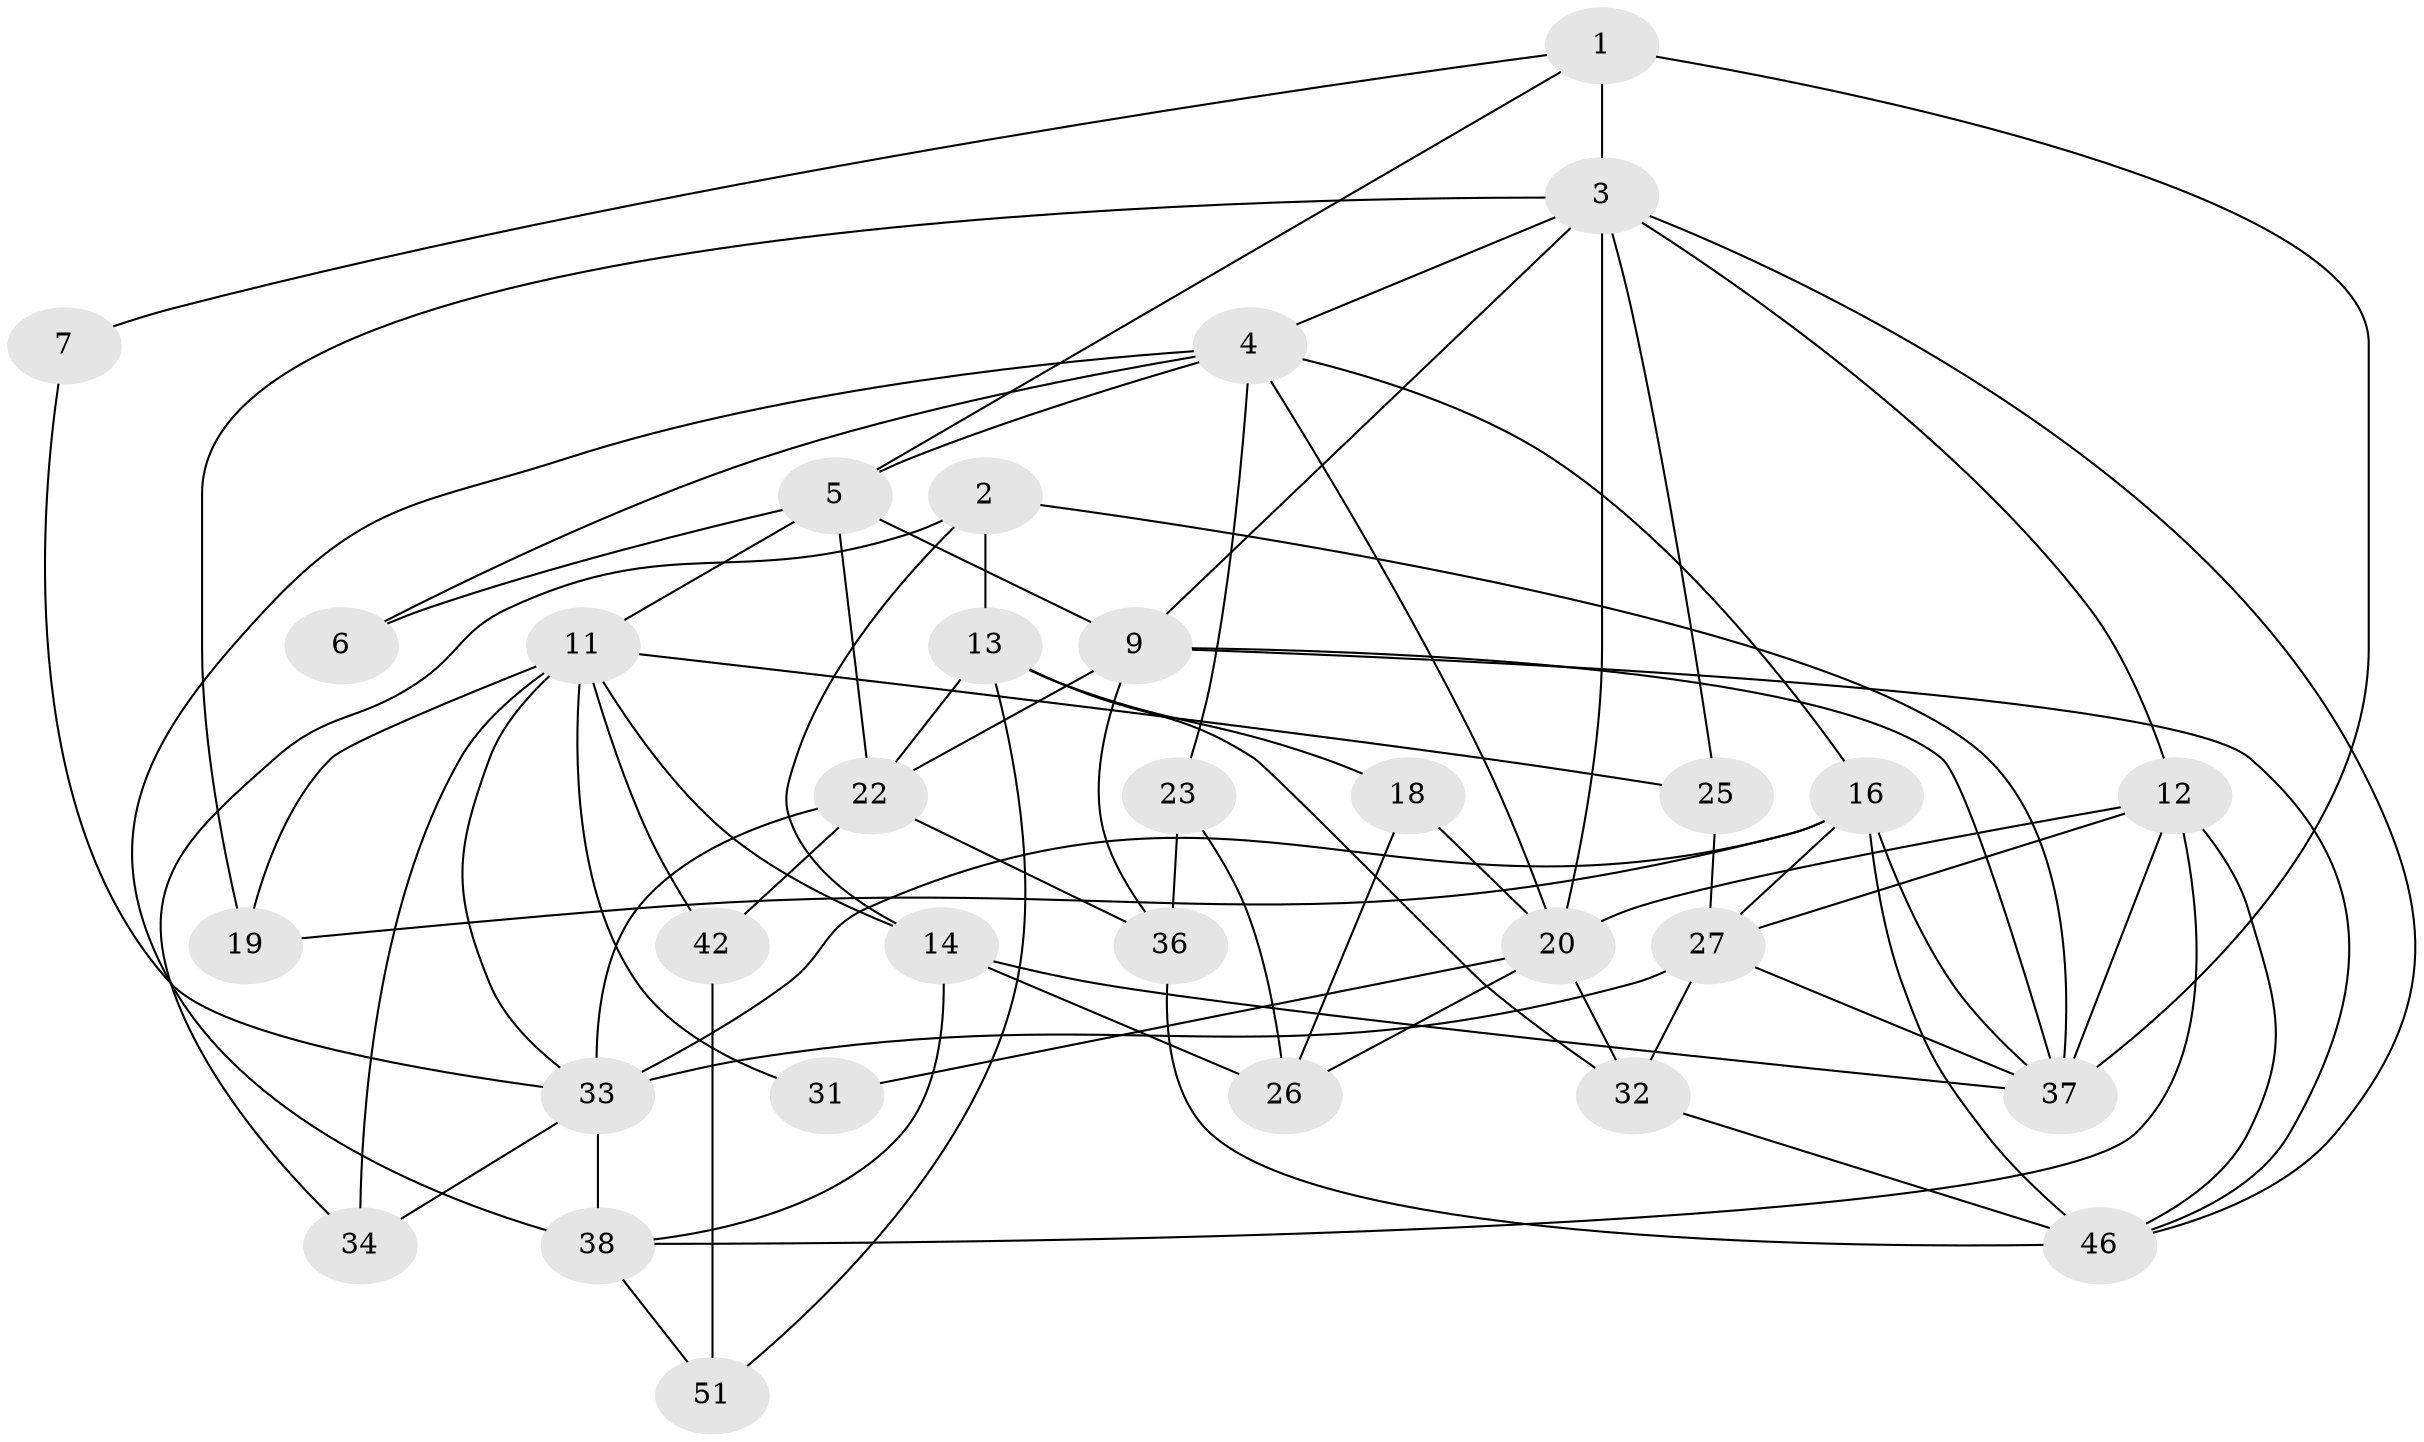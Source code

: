// original degree distribution, {4: 0.2830188679245283, 5: 0.16981132075471697, 6: 0.11320754716981132, 3: 0.3584905660377358, 2: 0.05660377358490566, 8: 0.018867924528301886}
// Generated by graph-tools (version 1.1) at 2025/42/03/06/25 10:42:00]
// undirected, 31 vertices, 74 edges
graph export_dot {
graph [start="1"]
  node [color=gray90,style=filled];
  1 [super="+21"];
  2 [super="+28"];
  3 [super="+44"];
  4 [super="+50"];
  5 [super="+10"];
  6 [super="+8"];
  7;
  9 [super="+40"];
  11 [super="+17"];
  12 [super="+35"];
  13 [super="+15"];
  14 [super="+24"];
  16 [super="+47"];
  18 [super="+29"];
  19;
  20 [super="+48"];
  22 [super="+30"];
  23;
  25;
  26 [super="+41"];
  27 [super="+43"];
  31;
  32;
  33 [super="+45"];
  34;
  36 [super="+49"];
  37 [super="+53"];
  38 [super="+39"];
  42;
  46 [super="+52"];
  51;
  1 -- 7;
  1 -- 37 [weight=2];
  1 -- 3;
  1 -- 5;
  2 -- 13 [weight=2];
  2 -- 34;
  2 -- 14;
  2 -- 37;
  3 -- 25;
  3 -- 12;
  3 -- 19;
  3 -- 20;
  3 -- 4;
  3 -- 46;
  3 -- 9;
  4 -- 23;
  4 -- 16;
  4 -- 6;
  4 -- 38;
  4 -- 5;
  4 -- 20;
  5 -- 9;
  5 -- 22;
  5 -- 6 [weight=2];
  5 -- 11;
  7 -- 33;
  9 -- 22;
  9 -- 37;
  9 -- 36;
  9 -- 46;
  11 -- 34;
  11 -- 25;
  11 -- 42;
  11 -- 33;
  11 -- 19;
  11 -- 14;
  11 -- 31;
  12 -- 37 [weight=2];
  12 -- 38;
  12 -- 27;
  12 -- 46;
  12 -- 20;
  13 -- 51;
  13 -- 32;
  13 -- 22 [weight=2];
  13 -- 18 [weight=2];
  14 -- 26 [weight=2];
  14 -- 37;
  14 -- 38;
  16 -- 33;
  16 -- 19;
  16 -- 37;
  16 -- 27;
  16 -- 46;
  18 -- 26;
  18 -- 20;
  20 -- 31;
  20 -- 32;
  20 -- 26;
  22 -- 36 [weight=2];
  22 -- 42;
  22 -- 33;
  23 -- 26;
  23 -- 36;
  25 -- 27;
  27 -- 37;
  27 -- 33;
  27 -- 32;
  32 -- 46;
  33 -- 34;
  33 -- 38;
  36 -- 46;
  38 -- 51;
  42 -- 51;
}
